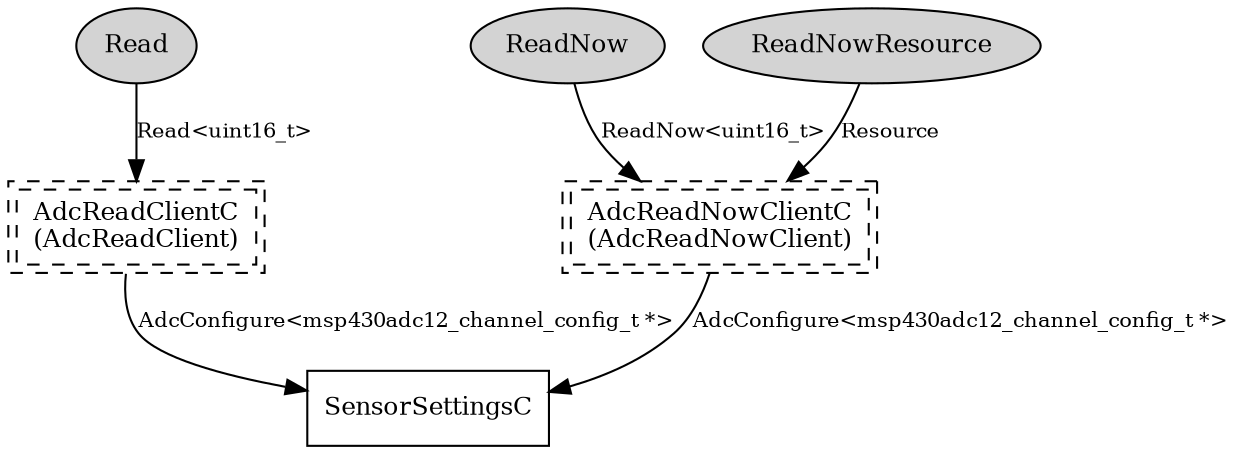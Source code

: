 digraph "...msp430.ADC0C" {
  n0x415b0a38 [shape=ellipse, style=filled, label="Read", fontsize=12];
  "ADC0C.AdcReadClient" [fontsize=12, shape=box,peripheries=2, style=dashed, label="AdcReadClientC\n(AdcReadClient)", URL="../chtml/tos.chips.msp430.adc12.AdcReadClientC.html"];
  n0x415acbb8 [shape=ellipse, style=filled, label="ReadNow", fontsize=12];
  "ADC0C.AdcReadNowClient" [fontsize=12, shape=box,peripheries=2, style=dashed, label="AdcReadNowClientC\n(AdcReadNowClient)", URL="../chtml/tos.chips.msp430.adc12.AdcReadNowClientC.html"];
  n0x415ae870 [shape=ellipse, style=filled, label="ReadNowResource", fontsize=12];
  "ADC0C.AdcReadNowClient" [fontsize=12, shape=box,peripheries=2, style=dashed, label="AdcReadNowClientC\n(AdcReadNowClient)", URL="../chtml/tos.chips.msp430.adc12.AdcReadNowClientC.html"];
  "ADC0C.AdcReadClient" [fontsize=12, shape=box,peripheries=2, style=dashed, label="AdcReadClientC\n(AdcReadClient)", URL="../chtml/tos.chips.msp430.adc12.AdcReadClientC.html"];
  "SensorSettingsC" [fontsize=12, shape=box, URL="../chtml/...msp430.SensorSettingsC.html"];
  "ADC0C.AdcReadNowClient" [fontsize=12, shape=box,peripheries=2, style=dashed, label="AdcReadNowClientC\n(AdcReadNowClient)", URL="../chtml/tos.chips.msp430.adc12.AdcReadNowClientC.html"];
  "n0x415b0a38" -> "ADC0C.AdcReadClient" [label="Read<uint16_t>", URL="../ihtml/tos.interfaces.Read.html", fontsize=10];
  "n0x415acbb8" -> "ADC0C.AdcReadNowClient" [label="ReadNow<uint16_t>", URL="../ihtml/tos.interfaces.ReadNow.html", fontsize=10];
  "n0x415ae870" -> "ADC0C.AdcReadNowClient" [label="Resource", URL="../ihtml/tos.interfaces.Resource.html", fontsize=10];
  "ADC0C.AdcReadClient" -> "SensorSettingsC" [label="AdcConfigure<msp430adc12_channel_config_t *>", URL="../ihtml/tos.interfaces.AdcConfigure.html", fontsize=10];
  "ADC0C.AdcReadNowClient" -> "SensorSettingsC" [label="AdcConfigure<msp430adc12_channel_config_t *>", URL="../ihtml/tos.interfaces.AdcConfigure.html", fontsize=10];
}
